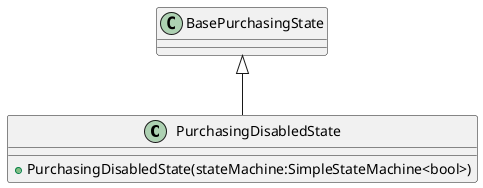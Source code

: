 @startuml
class PurchasingDisabledState {
    + PurchasingDisabledState(stateMachine:SimpleStateMachine<bool>)
}
BasePurchasingState <|-- PurchasingDisabledState
@enduml
